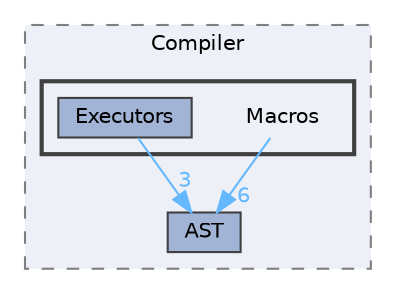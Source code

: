 digraph "/Users/fola/Documents/ArkScript/Ark/include/Ark/Compiler/Macros"
{
 // INTERACTIVE_SVG=YES
 // LATEX_PDF_SIZE
  bgcolor="transparent";
  edge [fontname=Helvetica,fontsize=10,labelfontname=Helvetica,labelfontsize=10];
  node [fontname=Helvetica,fontsize=10,shape=box,height=0.2,width=0.4];
  compound=true
  subgraph clusterdir_e4f19535f57335fb80a0267cec25bf70 {
    graph [ bgcolor="#edf0f7", pencolor="grey50", label="Compiler", fontname=Helvetica,fontsize=10 style="filled,dashed", URL="dir_e4f19535f57335fb80a0267cec25bf70.html",tooltip=""]
  dir_100d7a05404dd55ce1a106aad5a3b28c [label="AST", fillcolor="#a2b4d6", color="grey25", style="filled", URL="dir_100d7a05404dd55ce1a106aad5a3b28c.html",tooltip=""];
  subgraph clusterdir_54ed949f9e2ebe39c7d7ae9210877b49 {
    graph [ bgcolor="#edf0f7", pencolor="grey25", label="", fontname=Helvetica,fontsize=10 style="filled,bold", URL="dir_54ed949f9e2ebe39c7d7ae9210877b49.html",tooltip=""]
    dir_54ed949f9e2ebe39c7d7ae9210877b49 [shape=plaintext, label="Macros"];
  dir_1b1d215ac859be8e3351abc97240522b [label="Executors", fillcolor="#a2b4d6", color="grey25", style="filled", URL="dir_1b1d215ac859be8e3351abc97240522b.html",tooltip=""];
  }
  }
  dir_54ed949f9e2ebe39c7d7ae9210877b49->dir_100d7a05404dd55ce1a106aad5a3b28c [headlabel="6", labeldistance=1.5 headhref="dir_000028_000003.html" href="dir_000028_000003.html" color="steelblue1" fontcolor="steelblue1"];
  dir_1b1d215ac859be8e3351abc97240522b->dir_100d7a05404dd55ce1a106aad5a3b28c [headlabel="3", labeldistance=1.5 headhref="dir_000018_000003.html" href="dir_000018_000003.html" color="steelblue1" fontcolor="steelblue1"];
}
